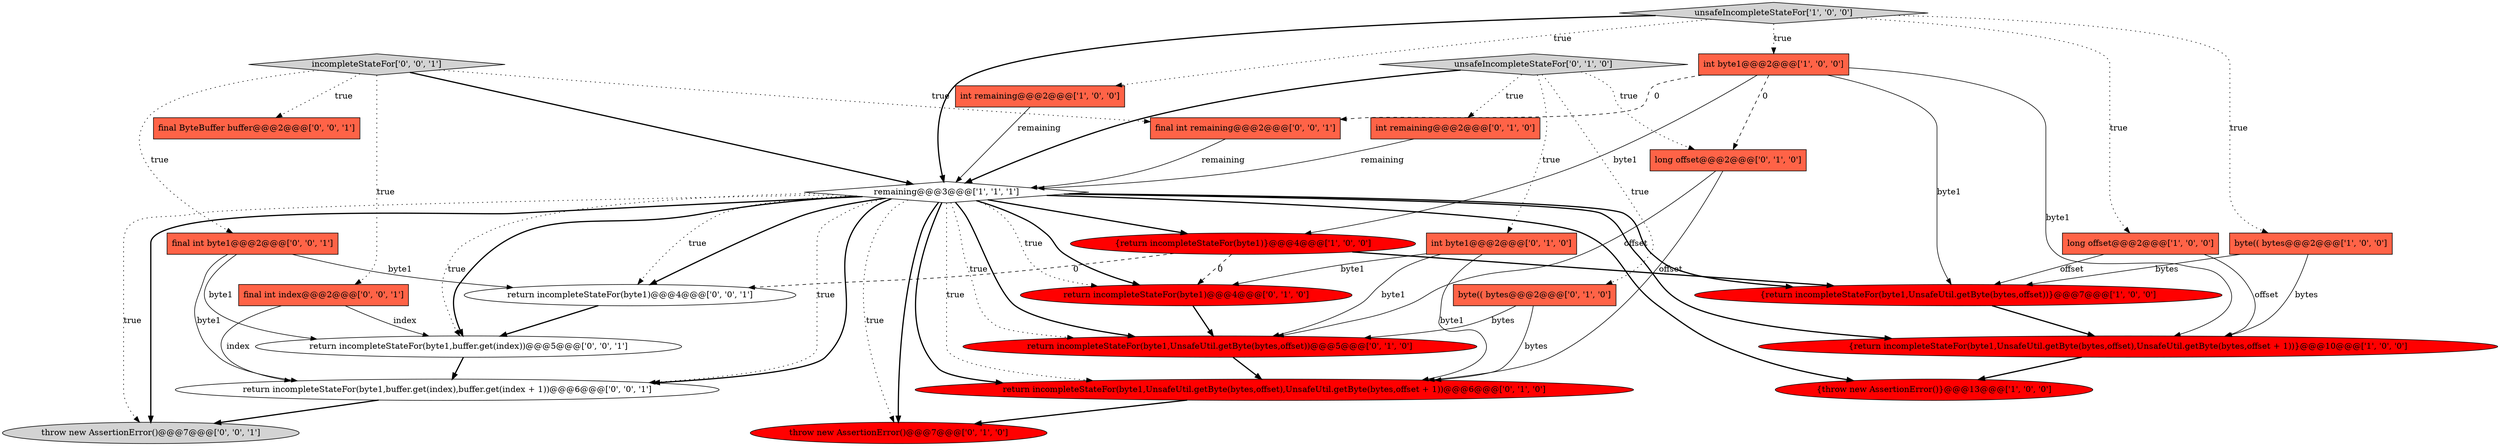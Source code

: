 digraph {
11 [style = filled, label = "return incompleteStateFor(byte1)@@@4@@@['0', '1', '0']", fillcolor = red, shape = ellipse image = "AAA1AAABBB2BBB"];
12 [style = filled, label = "return incompleteStateFor(byte1,UnsafeUtil.getByte(bytes,offset))@@@5@@@['0', '1', '0']", fillcolor = red, shape = ellipse image = "AAA1AAABBB2BBB"];
14 [style = filled, label = "unsafeIncompleteStateFor['0', '1', '0']", fillcolor = lightgray, shape = diamond image = "AAA0AAABBB2BBB"];
17 [style = filled, label = "int remaining@@@2@@@['0', '1', '0']", fillcolor = tomato, shape = box image = "AAA0AAABBB2BBB"];
10 [style = filled, label = "int byte1@@@2@@@['0', '1', '0']", fillcolor = tomato, shape = box image = "AAA0AAABBB2BBB"];
3 [style = filled, label = "{return incompleteStateFor(byte1,UnsafeUtil.getByte(bytes,offset))}@@@7@@@['1', '0', '0']", fillcolor = red, shape = ellipse image = "AAA1AAABBB1BBB"];
6 [style = filled, label = "{throw new AssertionError()}@@@13@@@['1', '0', '0']", fillcolor = red, shape = ellipse image = "AAA1AAABBB1BBB"];
20 [style = filled, label = "final int byte1@@@2@@@['0', '0', '1']", fillcolor = tomato, shape = box image = "AAA0AAABBB3BBB"];
19 [style = filled, label = "final ByteBuffer buffer@@@2@@@['0', '0', '1']", fillcolor = tomato, shape = box image = "AAA0AAABBB3BBB"];
25 [style = filled, label = "incompleteStateFor['0', '0', '1']", fillcolor = lightgray, shape = diamond image = "AAA0AAABBB3BBB"];
13 [style = filled, label = "throw new AssertionError()@@@7@@@['0', '1', '0']", fillcolor = red, shape = ellipse image = "AAA1AAABBB2BBB"];
1 [style = filled, label = "unsafeIncompleteStateFor['1', '0', '0']", fillcolor = lightgray, shape = diamond image = "AAA0AAABBB1BBB"];
5 [style = filled, label = "remaining@@@3@@@['1', '1', '1']", fillcolor = white, shape = diamond image = "AAA0AAABBB1BBB"];
8 [style = filled, label = "int byte1@@@2@@@['1', '0', '0']", fillcolor = tomato, shape = box image = "AAA1AAABBB1BBB"];
9 [style = filled, label = "{return incompleteStateFor(byte1,UnsafeUtil.getByte(bytes,offset),UnsafeUtil.getByte(bytes,offset + 1))}@@@10@@@['1', '0', '0']", fillcolor = red, shape = ellipse image = "AAA1AAABBB1BBB"];
4 [style = filled, label = "byte(( bytes@@@2@@@['1', '0', '0']", fillcolor = tomato, shape = box image = "AAA0AAABBB1BBB"];
7 [style = filled, label = "{return incompleteStateFor(byte1)}@@@4@@@['1', '0', '0']", fillcolor = red, shape = ellipse image = "AAA1AAABBB1BBB"];
18 [style = filled, label = "long offset@@@2@@@['0', '1', '0']", fillcolor = tomato, shape = box image = "AAA1AAABBB2BBB"];
0 [style = filled, label = "int remaining@@@2@@@['1', '0', '0']", fillcolor = tomato, shape = box image = "AAA0AAABBB1BBB"];
26 [style = filled, label = "return incompleteStateFor(byte1,buffer.get(index))@@@5@@@['0', '0', '1']", fillcolor = white, shape = ellipse image = "AAA0AAABBB3BBB"];
2 [style = filled, label = "long offset@@@2@@@['1', '0', '0']", fillcolor = tomato, shape = box image = "AAA0AAABBB1BBB"];
16 [style = filled, label = "byte(( bytes@@@2@@@['0', '1', '0']", fillcolor = tomato, shape = box image = "AAA0AAABBB2BBB"];
24 [style = filled, label = "return incompleteStateFor(byte1,buffer.get(index),buffer.get(index + 1))@@@6@@@['0', '0', '1']", fillcolor = white, shape = ellipse image = "AAA0AAABBB3BBB"];
15 [style = filled, label = "return incompleteStateFor(byte1,UnsafeUtil.getByte(bytes,offset),UnsafeUtil.getByte(bytes,offset + 1))@@@6@@@['0', '1', '0']", fillcolor = red, shape = ellipse image = "AAA1AAABBB2BBB"];
22 [style = filled, label = "return incompleteStateFor(byte1)@@@4@@@['0', '0', '1']", fillcolor = white, shape = ellipse image = "AAA0AAABBB3BBB"];
23 [style = filled, label = "throw new AssertionError()@@@7@@@['0', '0', '1']", fillcolor = lightgray, shape = ellipse image = "AAA0AAABBB3BBB"];
21 [style = filled, label = "final int index@@@2@@@['0', '0', '1']", fillcolor = tomato, shape = box image = "AAA0AAABBB3BBB"];
27 [style = filled, label = "final int remaining@@@2@@@['0', '0', '1']", fillcolor = tomato, shape = box image = "AAA0AAABBB3BBB"];
1->5 [style = bold, label=""];
5->3 [style = bold, label=""];
22->26 [style = bold, label=""];
15->13 [style = bold, label=""];
8->9 [style = solid, label="byte1"];
5->9 [style = bold, label=""];
5->23 [style = bold, label=""];
20->24 [style = solid, label="byte1"];
10->15 [style = solid, label="byte1"];
5->23 [style = dotted, label="true"];
12->15 [style = bold, label=""];
4->9 [style = solid, label="bytes"];
20->26 [style = solid, label="byte1"];
5->26 [style = bold, label=""];
7->11 [style = dashed, label="0"];
5->15 [style = bold, label=""];
11->12 [style = bold, label=""];
1->4 [style = dotted, label="true"];
17->5 [style = solid, label="remaining"];
5->12 [style = dotted, label="true"];
26->24 [style = bold, label=""];
21->24 [style = solid, label="index"];
5->15 [style = dotted, label="true"];
14->10 [style = dotted, label="true"];
7->3 [style = bold, label=""];
16->15 [style = solid, label="bytes"];
9->6 [style = bold, label=""];
10->11 [style = solid, label="byte1"];
10->12 [style = solid, label="byte1"];
3->9 [style = bold, label=""];
14->16 [style = dotted, label="true"];
8->7 [style = solid, label="byte1"];
5->13 [style = dotted, label="true"];
14->17 [style = dotted, label="true"];
5->24 [style = dotted, label="true"];
5->11 [style = dotted, label="true"];
8->3 [style = solid, label="byte1"];
5->6 [style = bold, label=""];
5->12 [style = bold, label=""];
5->22 [style = dotted, label="true"];
2->9 [style = solid, label="offset"];
5->24 [style = bold, label=""];
5->13 [style = bold, label=""];
16->12 [style = solid, label="bytes"];
25->20 [style = dotted, label="true"];
1->8 [style = dotted, label="true"];
5->7 [style = bold, label=""];
25->5 [style = bold, label=""];
5->26 [style = dotted, label="true"];
8->18 [style = dashed, label="0"];
5->11 [style = bold, label=""];
8->27 [style = dashed, label="0"];
27->5 [style = solid, label="remaining"];
1->0 [style = dotted, label="true"];
21->26 [style = solid, label="index"];
1->2 [style = dotted, label="true"];
25->27 [style = dotted, label="true"];
2->3 [style = solid, label="offset"];
0->5 [style = solid, label="remaining"];
20->22 [style = solid, label="byte1"];
5->22 [style = bold, label=""];
4->3 [style = solid, label="bytes"];
14->18 [style = dotted, label="true"];
18->12 [style = solid, label="offset"];
18->15 [style = solid, label="offset"];
25->19 [style = dotted, label="true"];
7->22 [style = dashed, label="0"];
25->21 [style = dotted, label="true"];
14->5 [style = bold, label=""];
24->23 [style = bold, label=""];
}
